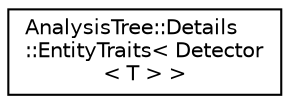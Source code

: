 digraph "Graphical Class Hierarchy"
{
  edge [fontname="Helvetica",fontsize="10",labelfontname="Helvetica",labelfontsize="10"];
  node [fontname="Helvetica",fontsize="10",shape=record];
  rankdir="LR";
  Node1 [label="AnalysisTree::Details\l::EntityTraits\< Detector\l\< T \> \>",height=0.2,width=0.4,color="black", fillcolor="white", style="filled",URL="$df/d23/structAnalysisTree_1_1Details_1_1EntityTraits_3_01Detector_3_01T_01_4_01_4.html"];
}
